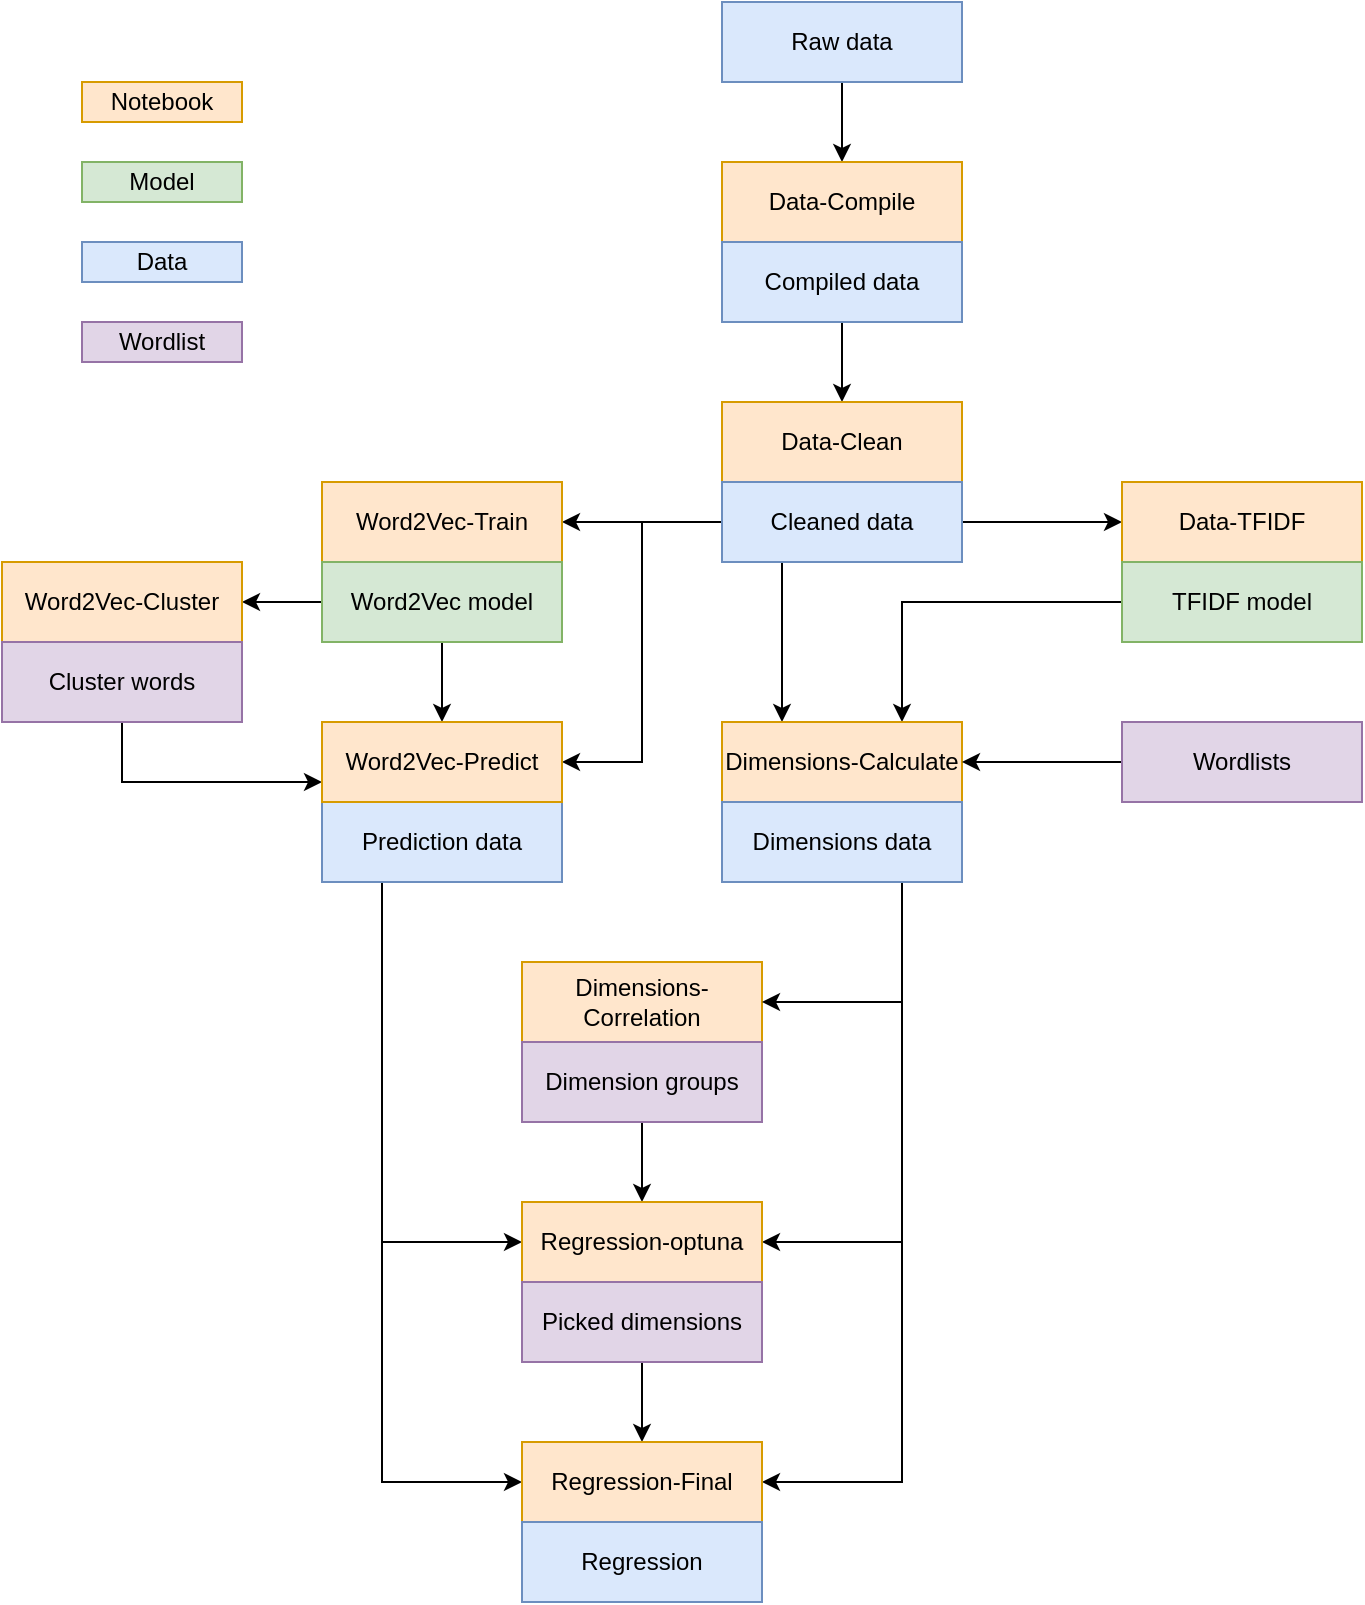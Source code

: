 <mxfile scale="1" border="20">
    <diagram id="p5ufuOva3ezgYcnVmPwU" name="Page-1">
        <mxGraphModel dx="1023" dy="800" grid="1" gridSize="10" guides="1" tooltips="1" connect="1" arrows="1" fold="1" page="1" pageScale="1" pageWidth="850" pageHeight="1100" background="#ffffff" math="0" shadow="0">
            <root>
                <mxCell id="0"/>
                <mxCell id="1" parent="0"/>
                <mxCell id="2" style="edgeStyle=orthogonalEdgeStyle;rounded=0;orthogonalLoop=1;jettySize=auto;html=1;exitX=0.5;exitY=1;exitDx=0;exitDy=0;entryX=0.5;entryY=0;entryDx=0;entryDy=0;strokeColor=#000000;fontColor=#000000;" parent="1" source="3" target="4" edge="1">
                    <mxGeometry relative="1" as="geometry"/>
                </mxCell>
                <mxCell id="3" value="Raw data" style="rounded=0;whiteSpace=wrap;html=1;fillColor=#dae8fc;strokeColor=#6c8ebf;" parent="1" vertex="1">
                    <mxGeometry x="400" y="40" width="120" height="40" as="geometry"/>
                </mxCell>
                <mxCell id="4" value="Data-Compile" style="rounded=0;whiteSpace=wrap;html=1;fillColor=#ffe6cc;strokeColor=#d79b00;fontColor=#000000;" parent="1" vertex="1">
                    <mxGeometry x="400" y="120" width="120" height="40" as="geometry"/>
                </mxCell>
                <mxCell id="5" style="edgeStyle=orthogonalEdgeStyle;rounded=0;orthogonalLoop=1;jettySize=auto;html=1;exitX=0.5;exitY=1;exitDx=0;exitDy=0;entryX=0.5;entryY=0;entryDx=0;entryDy=0;strokeColor=#000000;fontColor=#000000;" parent="1" source="6" target="7" edge="1">
                    <mxGeometry relative="1" as="geometry"/>
                </mxCell>
                <mxCell id="6" value="Compiled data" style="rounded=0;whiteSpace=wrap;html=1;fillColor=#dae8fc;strokeColor=#6c8ebf;fontColor=#000000;" parent="1" vertex="1">
                    <mxGeometry x="400" y="160" width="120" height="40" as="geometry"/>
                </mxCell>
                <mxCell id="7" value="Data-Clean" style="rounded=0;whiteSpace=wrap;html=1;fillColor=#ffe6cc;strokeColor=#d79b00;fontColor=#000000;" parent="1" vertex="1">
                    <mxGeometry x="400" y="240" width="120" height="40" as="geometry"/>
                </mxCell>
                <mxCell id="8" style="edgeStyle=orthogonalEdgeStyle;rounded=0;orthogonalLoop=1;jettySize=auto;html=1;exitX=0;exitY=0.5;exitDx=0;exitDy=0;strokeColor=#000000;fontColor=#000000;" parent="1" source="12" target="13" edge="1">
                    <mxGeometry relative="1" as="geometry"/>
                </mxCell>
                <mxCell id="9" style="edgeStyle=orthogonalEdgeStyle;rounded=0;orthogonalLoop=1;jettySize=auto;html=1;exitX=0;exitY=0.5;exitDx=0;exitDy=0;entryX=1;entryY=0.5;entryDx=0;entryDy=0;strokeColor=#000000;fontColor=#000000;" parent="1" source="12" target="23" edge="1">
                    <mxGeometry relative="1" as="geometry">
                        <Array as="points">
                            <mxPoint x="360" y="300"/>
                            <mxPoint x="360" y="420"/>
                        </Array>
                    </mxGeometry>
                </mxCell>
                <mxCell id="10" style="edgeStyle=orthogonalEdgeStyle;rounded=0;orthogonalLoop=1;jettySize=auto;html=1;exitX=1;exitY=0.5;exitDx=0;exitDy=0;entryX=0;entryY=0.5;entryDx=0;entryDy=0;strokeColor=#000000;fontColor=#000000;" parent="1" source="12" target="24" edge="1">
                    <mxGeometry relative="1" as="geometry"/>
                </mxCell>
                <mxCell id="11" style="edgeStyle=orthogonalEdgeStyle;rounded=0;orthogonalLoop=1;jettySize=auto;html=1;exitX=0.25;exitY=1;exitDx=0;exitDy=0;entryX=0.25;entryY=0;entryDx=0;entryDy=0;strokeColor=#000000;fontColor=#000000;" parent="1" source="12" target="27" edge="1">
                    <mxGeometry relative="1" as="geometry"/>
                </mxCell>
                <mxCell id="12" value="Cleaned data" style="rounded=0;whiteSpace=wrap;html=1;fillColor=#dae8fc;strokeColor=#6c8ebf;fontColor=#000000;" parent="1" vertex="1">
                    <mxGeometry x="400" y="280" width="120" height="40" as="geometry"/>
                </mxCell>
                <mxCell id="13" value="Word2Vec-Train" style="rounded=0;whiteSpace=wrap;html=1;fillColor=#ffe6cc;strokeColor=#d79b00;fontColor=#000000;" parent="1" vertex="1">
                    <mxGeometry x="200" y="280" width="120" height="40" as="geometry"/>
                </mxCell>
                <mxCell id="14" style="edgeStyle=orthogonalEdgeStyle;rounded=0;orthogonalLoop=1;jettySize=auto;html=1;exitX=0;exitY=0.5;exitDx=0;exitDy=0;entryX=1;entryY=0.5;entryDx=0;entryDy=0;strokeColor=#000000;fontColor=#000000;" parent="1" source="16" target="17" edge="1">
                    <mxGeometry relative="1" as="geometry"/>
                </mxCell>
                <mxCell id="15" style="edgeStyle=orthogonalEdgeStyle;rounded=0;orthogonalLoop=1;jettySize=auto;html=1;exitX=0.5;exitY=1;exitDx=0;exitDy=0;entryX=0.5;entryY=0;entryDx=0;entryDy=0;strokeColor=#000000;fontColor=#000000;" parent="1" source="16" target="23" edge="1">
                    <mxGeometry relative="1" as="geometry">
                        <mxPoint x="260" y="550" as="targetPoint"/>
                    </mxGeometry>
                </mxCell>
                <mxCell id="16" value="Word2Vec model" style="rounded=0;whiteSpace=wrap;html=1;fillColor=#d5e8d4;strokeColor=#82b366;fontColor=#000000;" parent="1" vertex="1">
                    <mxGeometry x="200" y="320" width="120" height="40" as="geometry"/>
                </mxCell>
                <mxCell id="17" value="Word2Vec-Cluster" style="rounded=0;whiteSpace=wrap;html=1;fillColor=#ffe6cc;strokeColor=#d79b00;fontColor=#000000;" parent="1" vertex="1">
                    <mxGeometry x="40" y="320" width="120" height="40" as="geometry"/>
                </mxCell>
                <mxCell id="18" style="edgeStyle=orthogonalEdgeStyle;rounded=0;orthogonalLoop=1;jettySize=auto;html=1;exitX=0.5;exitY=1;exitDx=0;exitDy=0;entryX=0;entryY=0.75;entryDx=0;entryDy=0;strokeColor=#000000;fontColor=#000000;" parent="1" source="19" target="23" edge="1">
                    <mxGeometry relative="1" as="geometry">
                        <Array as="points">
                            <mxPoint x="100" y="430"/>
                        </Array>
                    </mxGeometry>
                </mxCell>
                <mxCell id="19" value="Cluster words" style="rounded=0;whiteSpace=wrap;html=1;fillColor=#e1d5e7;strokeWidth=1;strokeColor=#9673a6;fontColor=#000000;" parent="1" vertex="1">
                    <mxGeometry x="40" y="360" width="120" height="40" as="geometry"/>
                </mxCell>
                <mxCell id="20" style="edgeStyle=orthogonalEdgeStyle;rounded=0;orthogonalLoop=1;jettySize=auto;html=1;exitX=0.25;exitY=1;exitDx=0;exitDy=0;entryX=0;entryY=0.5;entryDx=0;entryDy=0;strokeColor=#000000;fontColor=#000000;" parent="1" source="22" target="35" edge="1">
                    <mxGeometry relative="1" as="geometry"/>
                </mxCell>
                <mxCell id="21" style="edgeStyle=orthogonalEdgeStyle;rounded=0;orthogonalLoop=1;jettySize=auto;html=1;exitX=0.25;exitY=1;exitDx=0;exitDy=0;entryX=0;entryY=0.5;entryDx=0;entryDy=0;strokeColor=#000000;fontColor=#000000;" parent="1" source="22" target="38" edge="1">
                    <mxGeometry relative="1" as="geometry"/>
                </mxCell>
                <mxCell id="22" value="Prediction data" style="rounded=0;whiteSpace=wrap;html=1;fillColor=#dae8fc;strokeColor=#6c8ebf;fontColor=#000000;" parent="1" vertex="1">
                    <mxGeometry x="200" y="440" width="120" height="40" as="geometry"/>
                </mxCell>
                <mxCell id="23" value="Word2Vec-Predict" style="rounded=0;whiteSpace=wrap;html=1;fillColor=#ffe6cc;strokeColor=#d79b00;fontColor=#000000;" parent="1" vertex="1">
                    <mxGeometry x="200" y="400" width="120" height="40" as="geometry"/>
                </mxCell>
                <mxCell id="24" value="Data-TFIDF" style="rounded=0;whiteSpace=wrap;html=1;fillColor=#ffe6cc;strokeColor=#d79b00;fontColor=#000000;" parent="1" vertex="1">
                    <mxGeometry x="600" y="280" width="120" height="40" as="geometry"/>
                </mxCell>
                <mxCell id="25" style="edgeStyle=orthogonalEdgeStyle;rounded=0;orthogonalLoop=1;jettySize=auto;html=1;exitX=0;exitY=0.5;exitDx=0;exitDy=0;entryX=0.75;entryY=0;entryDx=0;entryDy=0;strokeColor=#000000;fontColor=#000000;" parent="1" source="26" target="27" edge="1">
                    <mxGeometry relative="1" as="geometry"/>
                </mxCell>
                <mxCell id="26" value="TFIDF model" style="rounded=0;whiteSpace=wrap;html=1;fillColor=#d5e8d4;strokeColor=#82b366;fontColor=#000000;" parent="1" vertex="1">
                    <mxGeometry x="600" y="320" width="120" height="40" as="geometry"/>
                </mxCell>
                <mxCell id="27" value="Dimensions-Calculate" style="rounded=0;whiteSpace=wrap;html=1;fillColor=#ffe6cc;strokeColor=#d79b00;fontColor=#000000;" parent="1" vertex="1">
                    <mxGeometry x="400" y="400" width="120" height="40" as="geometry"/>
                </mxCell>
                <mxCell id="28" value="Dimensions-Correlation" style="rounded=0;whiteSpace=wrap;html=1;fillColor=#ffe6cc;strokeColor=#d79b00;fontColor=#000000;" parent="1" vertex="1">
                    <mxGeometry x="300" y="520" width="120" height="40" as="geometry"/>
                </mxCell>
                <mxCell id="29" style="edgeStyle=orthogonalEdgeStyle;rounded=0;orthogonalLoop=1;jettySize=auto;html=1;exitX=0.75;exitY=1;exitDx=0;exitDy=0;entryX=1;entryY=0.5;entryDx=0;entryDy=0;strokeColor=#000000;fontColor=#000000;" parent="1" source="32" target="28" edge="1">
                    <mxGeometry relative="1" as="geometry"/>
                </mxCell>
                <mxCell id="30" style="edgeStyle=orthogonalEdgeStyle;rounded=0;orthogonalLoop=1;jettySize=auto;html=1;exitX=0.75;exitY=1;exitDx=0;exitDy=0;entryX=1;entryY=0.5;entryDx=0;entryDy=0;strokeColor=#000000;fontColor=#000000;" parent="1" source="32" target="35" edge="1">
                    <mxGeometry relative="1" as="geometry"/>
                </mxCell>
                <mxCell id="31" style="edgeStyle=orthogonalEdgeStyle;rounded=0;orthogonalLoop=1;jettySize=auto;html=1;exitX=0.75;exitY=1;exitDx=0;exitDy=0;entryX=1;entryY=0.5;entryDx=0;entryDy=0;strokeColor=#000000;fontColor=#000000;" parent="1" source="32" target="38" edge="1">
                    <mxGeometry relative="1" as="geometry"/>
                </mxCell>
                <mxCell id="32" value="Dimensions data" style="rounded=0;whiteSpace=wrap;html=1;fillColor=#dae8fc;strokeColor=#6c8ebf;fontColor=#000000;" parent="1" vertex="1">
                    <mxGeometry x="400" y="440" width="120" height="40" as="geometry"/>
                </mxCell>
                <mxCell id="33" style="edgeStyle=orthogonalEdgeStyle;rounded=0;orthogonalLoop=1;jettySize=auto;html=1;exitX=0.5;exitY=1;exitDx=0;exitDy=0;entryX=0.5;entryY=0;entryDx=0;entryDy=0;strokeColor=#000000;fontColor=#000000;" parent="1" source="34" target="35" edge="1">
                    <mxGeometry relative="1" as="geometry"/>
                </mxCell>
                <mxCell id="34" value="Dimension groups" style="rounded=0;whiteSpace=wrap;html=1;fillColor=#e1d5e7;strokeWidth=1;strokeColor=#9673a6;fontColor=#000000;" parent="1" vertex="1">
                    <mxGeometry x="300" y="560" width="120" height="40" as="geometry"/>
                </mxCell>
                <mxCell id="35" value="Regression-optuna" style="rounded=0;whiteSpace=wrap;html=1;fillColor=#ffe6cc;strokeColor=#d79b00;fontColor=#000000;" parent="1" vertex="1">
                    <mxGeometry x="300" y="640" width="120" height="40" as="geometry"/>
                </mxCell>
                <mxCell id="36" style="edgeStyle=orthogonalEdgeStyle;rounded=0;orthogonalLoop=1;jettySize=auto;html=1;exitX=0.5;exitY=1;exitDx=0;exitDy=0;entryX=0.5;entryY=0;entryDx=0;entryDy=0;strokeColor=#000000;fontColor=#000000;" parent="1" source="37" target="38" edge="1">
                    <mxGeometry relative="1" as="geometry"/>
                </mxCell>
                <mxCell id="37" value="Picked dimensions" style="rounded=0;whiteSpace=wrap;html=1;fillColor=#e1d5e7;strokeWidth=1;strokeColor=#9673a6;fontColor=#000000;" parent="1" vertex="1">
                    <mxGeometry x="300" y="680" width="120" height="40" as="geometry"/>
                </mxCell>
                <mxCell id="38" value="Regression-Final" style="rounded=0;whiteSpace=wrap;html=1;fillColor=#ffe6cc;strokeColor=#d79b00;fontColor=#000000;" parent="1" vertex="1">
                    <mxGeometry x="300" y="760" width="120" height="40" as="geometry"/>
                </mxCell>
                <mxCell id="39" value="Regression" style="rounded=0;whiteSpace=wrap;html=1;fillColor=#dae8fc;strokeColor=#6c8ebf;fontColor=#000000;" parent="1" vertex="1">
                    <mxGeometry x="300" y="800" width="120" height="40" as="geometry"/>
                </mxCell>
                <mxCell id="40" style="edgeStyle=orthogonalEdgeStyle;rounded=0;orthogonalLoop=1;jettySize=auto;html=1;exitX=0;exitY=0.5;exitDx=0;exitDy=0;entryX=1;entryY=0.5;entryDx=0;entryDy=0;strokeColor=#000000;fontColor=#000000;" parent="1" source="41" target="27" edge="1">
                    <mxGeometry relative="1" as="geometry"/>
                </mxCell>
                <mxCell id="41" value="Wordlists" style="rounded=0;whiteSpace=wrap;html=1;fillColor=#e1d5e7;strokeWidth=1;strokeColor=#9673a6;fontColor=#000000;" parent="1" vertex="1">
                    <mxGeometry x="600" y="400" width="120" height="40" as="geometry"/>
                </mxCell>
                <mxCell id="42" value="Data" style="rounded=0;whiteSpace=wrap;html=1;fillColor=#dae8fc;strokeColor=#6c8ebf;fontColor=#000000;" parent="1" vertex="1">
                    <mxGeometry x="80" y="160" width="80" height="20" as="geometry"/>
                </mxCell>
                <mxCell id="43" value="Notebook" style="rounded=0;whiteSpace=wrap;html=1;fillColor=#ffe6cc;strokeColor=#d79b00;fontColor=#000000;" parent="1" vertex="1">
                    <mxGeometry x="80" y="80" width="80" height="20" as="geometry"/>
                </mxCell>
                <mxCell id="44" value="Model" style="rounded=0;whiteSpace=wrap;html=1;fillColor=#d5e8d4;strokeColor=#82b366;fontColor=#000000;" parent="1" vertex="1">
                    <mxGeometry x="80" y="120" width="80" height="20" as="geometry"/>
                </mxCell>
                <mxCell id="45" value="Wordlist" style="rounded=0;whiteSpace=wrap;html=1;fillColor=#e1d5e7;strokeWidth=1;strokeColor=#9673a6;fontColor=#000000;" parent="1" vertex="1">
                    <mxGeometry x="80" y="200" width="80" height="20" as="geometry"/>
                </mxCell>
            </root>
        </mxGraphModel>
    </diagram>
</mxfile>